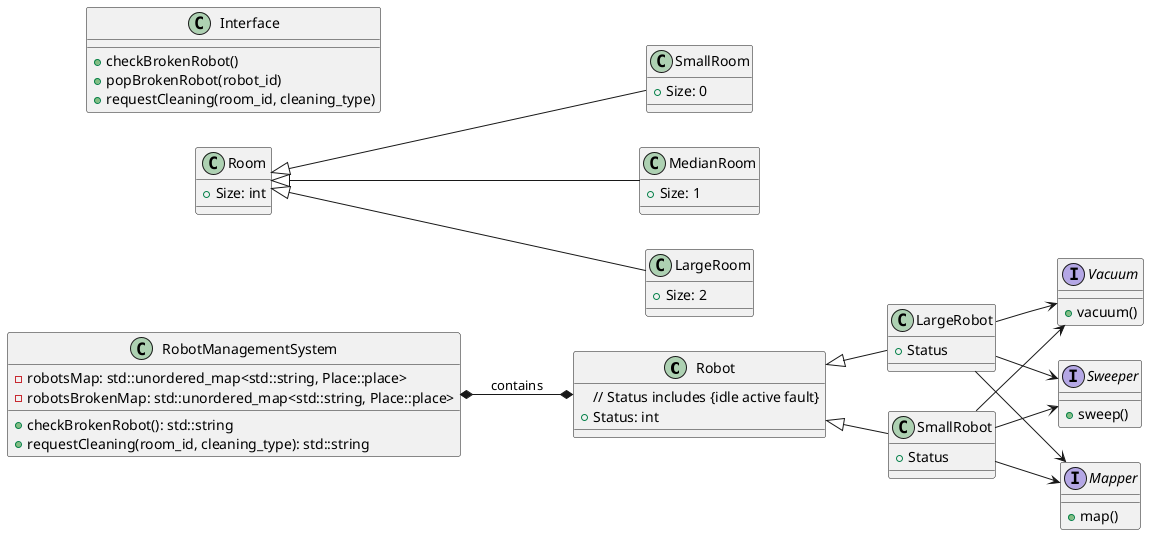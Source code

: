 @startuml
left to right direction
class Robot {
// Status includes {idle active fault}
    +Status: int
}

class SmallRobot {
    +Status
}

class LargeRobot {
    +Status
}

interface Sweeper {
    +sweep()
}

interface Vacuum {
    +vacuum()
}

interface Mapper {
    +map()
}

class Room {
    +Size: int
}

class SmallRoom {
    +Size: 0
}
class MedianRoom {
    +Size: 1
}
class LargeRoom {
    +Size: 2
}

class Interface {
  + checkBrokenRobot()
  + popBrokenRobot(robot_id)
  + requestCleaning(room_id, cleaning_type)
}

class RobotManagementSystem {
  - robotsMap: std::unordered_map<std::string, Place::place>
  - robotsBrokenMap: std::unordered_map<std::string, Place::place>
  + checkBrokenRobot(): std::string
  + requestCleaning(room_id, cleaning_type): std::string
}


Robot <|-- SmallRobot
Robot <|-- LargeRobot

SmallRobot --> Sweeper
SmallRobot --> Vacuum
SmallRobot --> Mapper

LargeRobot --> Sweeper
LargeRobot --> Vacuum
LargeRobot --> Mapper

Room <|-- SmallRoom
Room <|-- MedianRoom
Room <|-- LargeRoom
RobotManagementSystem *--* Robot : contains
@enduml